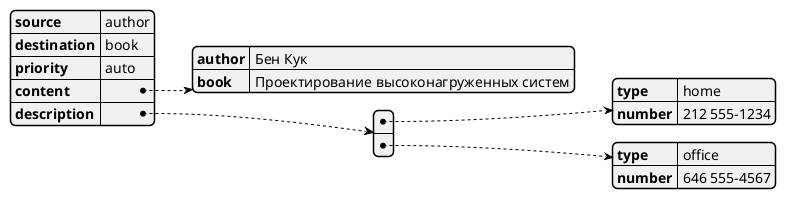 @startjson
{
  "source": "author",
  "destination": "book",
  "priority": "auto",
  "content": {
    "author": "Бен Кук",
    "book": "Проектирование высоконагруженных систем"
  },
  "description": [
    {
      "type": "home",
      "number": "212 555-1234"
    },
    {
      "type": "office",
      "number": "646 555-4567"
    }
  ]
}
@endjson